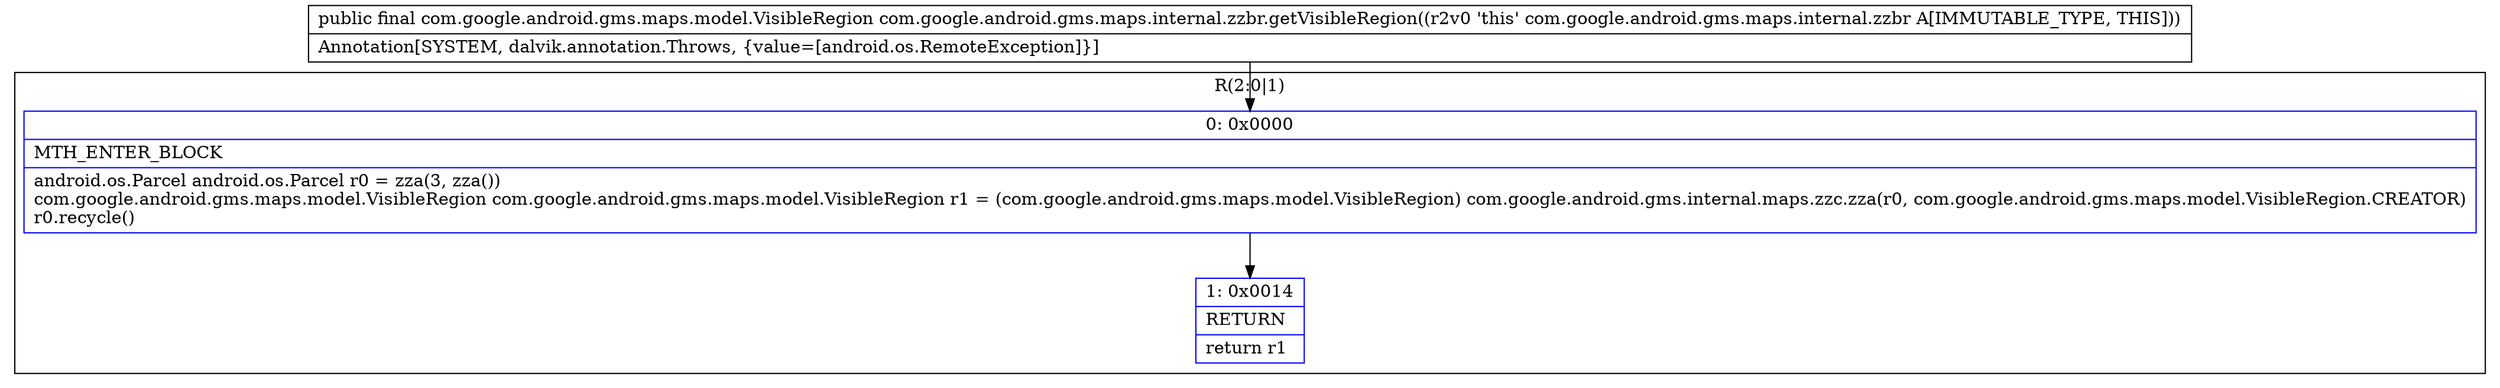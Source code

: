 digraph "CFG forcom.google.android.gms.maps.internal.zzbr.getVisibleRegion()Lcom\/google\/android\/gms\/maps\/model\/VisibleRegion;" {
subgraph cluster_Region_128505923 {
label = "R(2:0|1)";
node [shape=record,color=blue];
Node_0 [shape=record,label="{0\:\ 0x0000|MTH_ENTER_BLOCK\l|android.os.Parcel android.os.Parcel r0 = zza(3, zza())\lcom.google.android.gms.maps.model.VisibleRegion com.google.android.gms.maps.model.VisibleRegion r1 = (com.google.android.gms.maps.model.VisibleRegion) com.google.android.gms.internal.maps.zzc.zza(r0, com.google.android.gms.maps.model.VisibleRegion.CREATOR)\lr0.recycle()\l}"];
Node_1 [shape=record,label="{1\:\ 0x0014|RETURN\l|return r1\l}"];
}
MethodNode[shape=record,label="{public final com.google.android.gms.maps.model.VisibleRegion com.google.android.gms.maps.internal.zzbr.getVisibleRegion((r2v0 'this' com.google.android.gms.maps.internal.zzbr A[IMMUTABLE_TYPE, THIS]))  | Annotation[SYSTEM, dalvik.annotation.Throws, \{value=[android.os.RemoteException]\}]\l}"];
MethodNode -> Node_0;
Node_0 -> Node_1;
}

